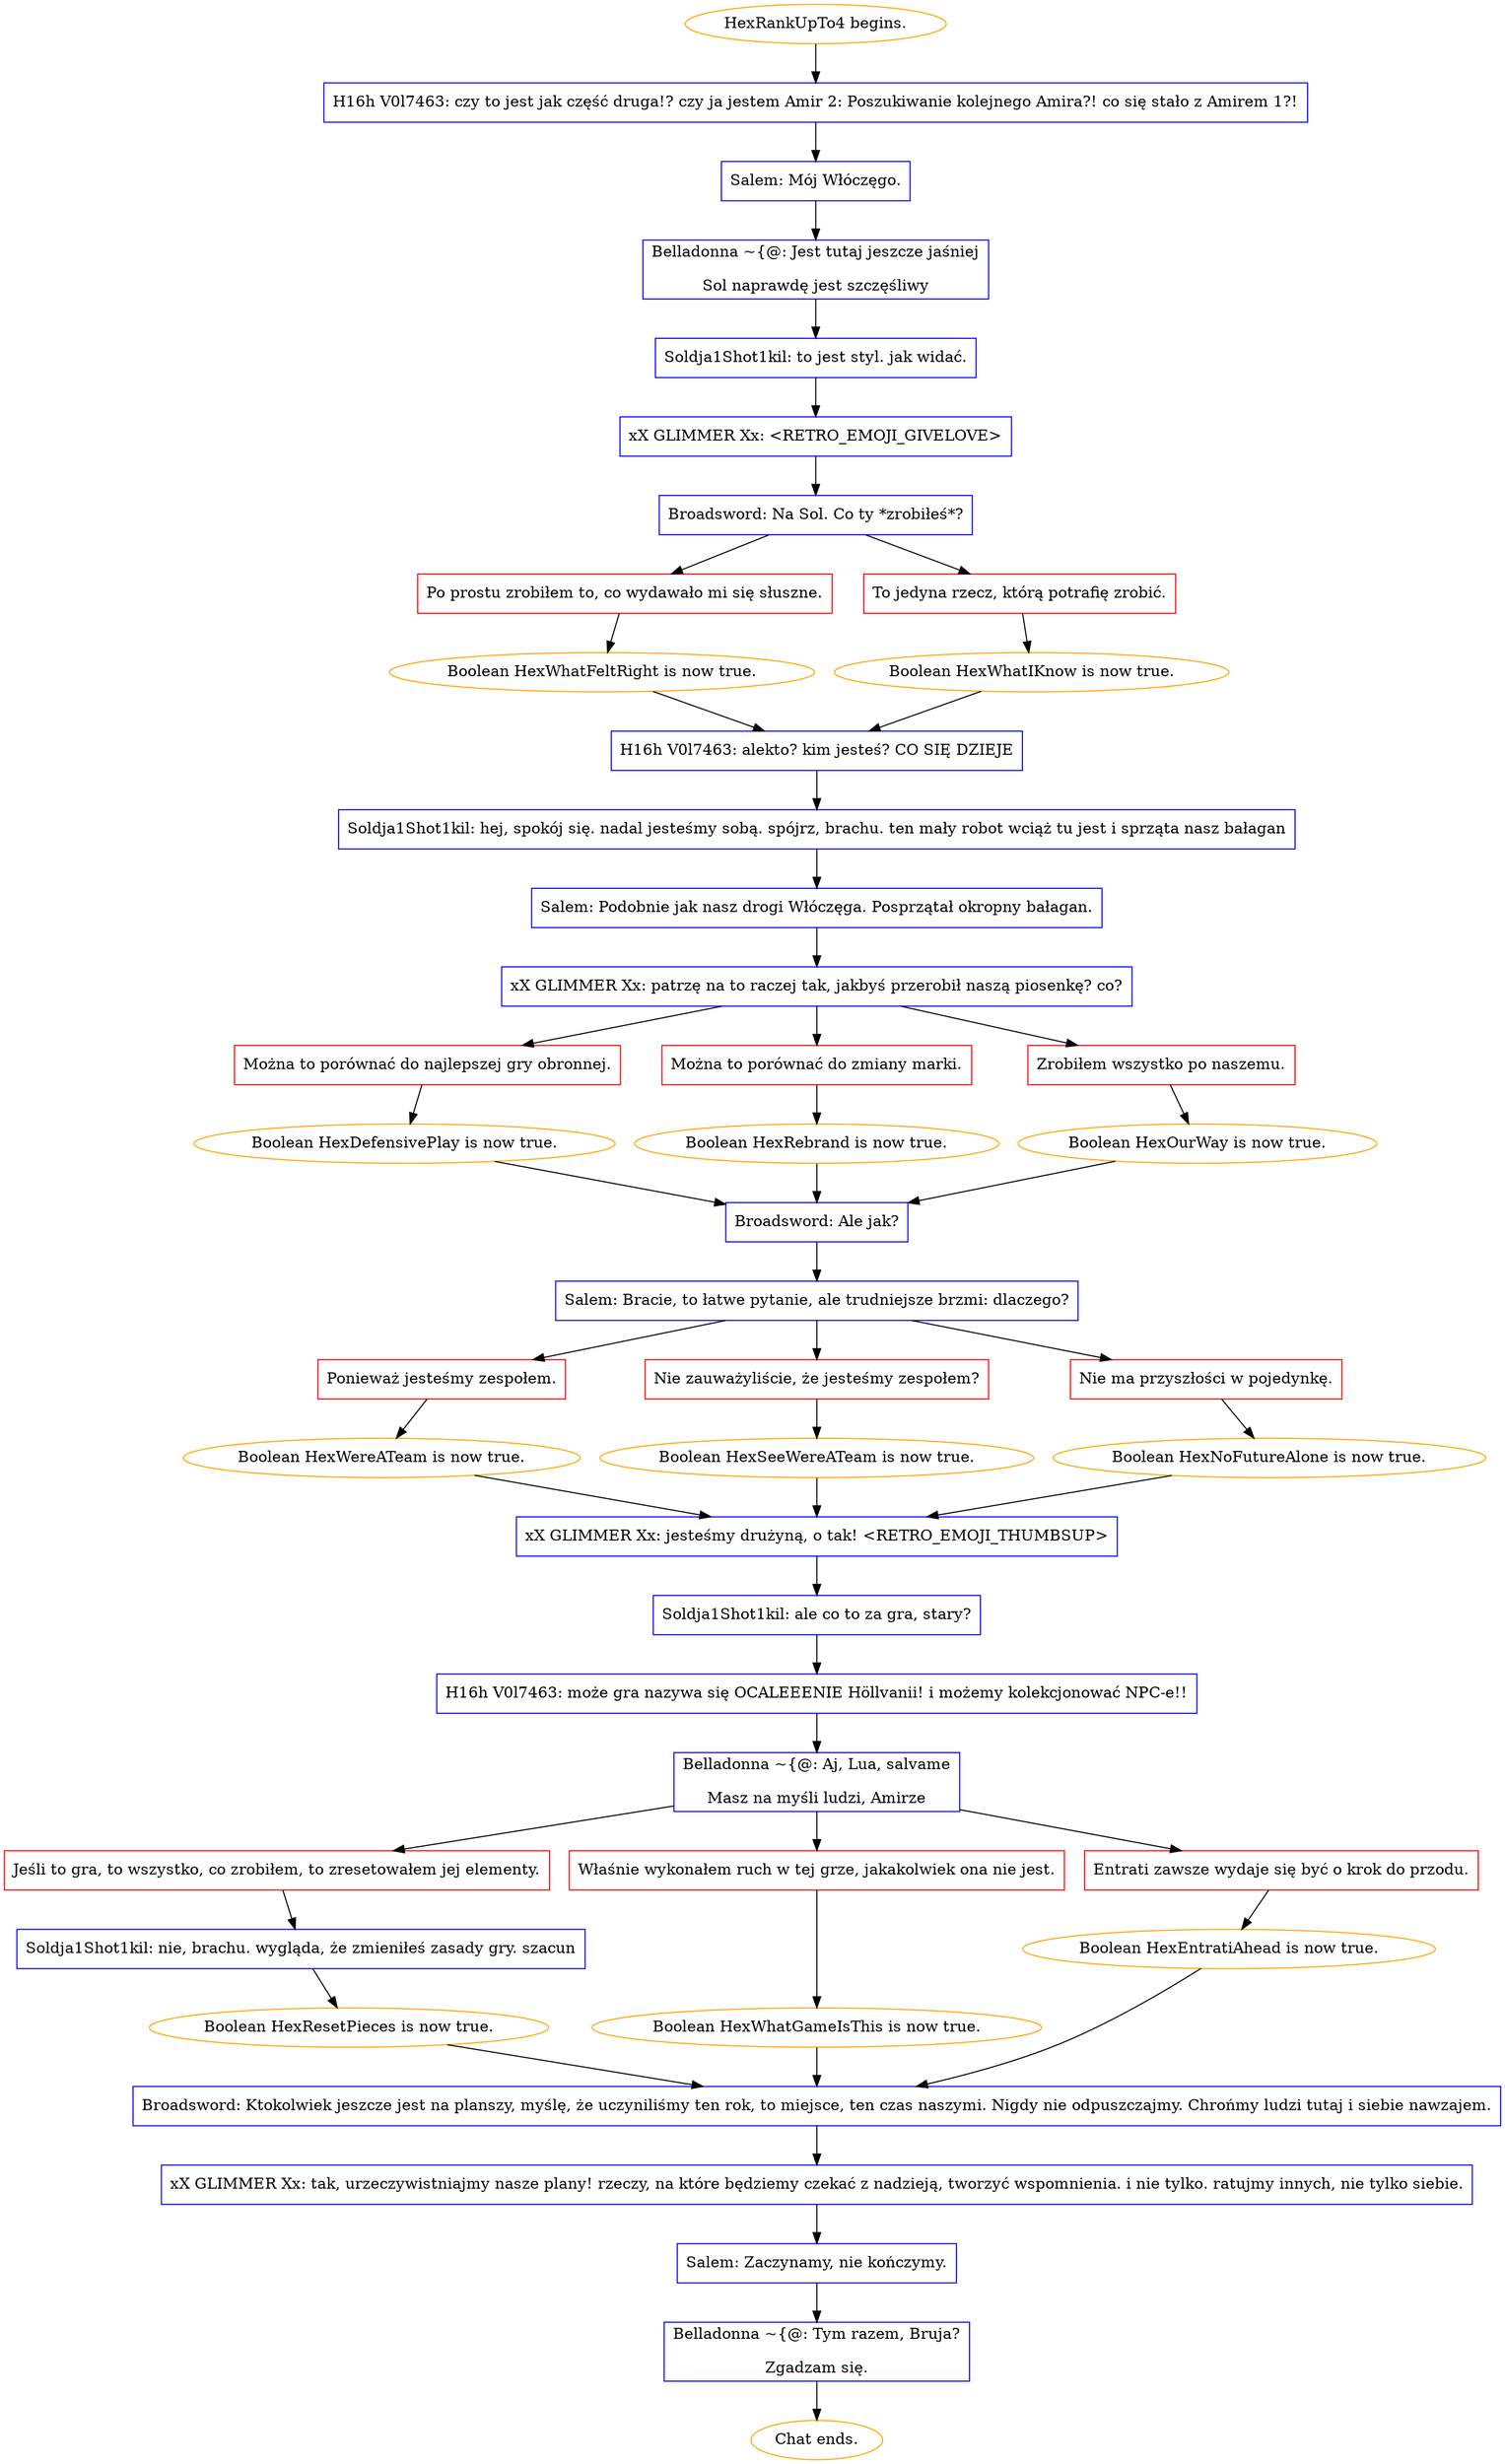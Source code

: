 digraph {
	"HexRankUpTo4 begins." [color=orange];
		"HexRankUpTo4 begins." -> j1218602807;
	j1218602807 [label="H16h V0l7463: czy to jest jak część druga!? czy ja jestem Amir 2: Poszukiwanie kolejnego Amira?! co się stało z Amirem 1?!",shape=box,color=blue];
		j1218602807 -> j2427107319;
	j2427107319 [label="Salem: Mój Włóczęgo.",shape=box,color=blue];
		j2427107319 -> j611892882;
	j611892882 [label="Belladonna ~{@: Jest tutaj jeszcze jaśniej
Sol naprawdę jest szczęśliwy",shape=box,color=blue];
		j611892882 -> j4031476948;
	j4031476948 [label="Soldja1Shot1kil: to jest styl. jak widać.",shape=box,color=blue];
		j4031476948 -> j3192458179;
	j3192458179 [label="xX GLIMMER Xx: <RETRO_EMOJI_GIVELOVE>",shape=box,color=blue];
		j3192458179 -> j1331119301;
	j1331119301 [label="Broadsword: Na Sol. Co ty *zrobiłeś*?",shape=box,color=blue];
		j1331119301 -> j2713960586;
		j1331119301 -> j3991321227;
	j2713960586 [label="Po prostu zrobiłem to, co wydawało mi się słuszne.",shape=box,color=red];
		j2713960586 -> j709551222;
	j3991321227 [label="To jedyna rzecz, którą potrafię zrobić.",shape=box,color=red];
		j3991321227 -> j3468974139;
	j709551222 [label="Boolean HexWhatFeltRight is now true.",color=orange];
		j709551222 -> j781205098;
	j3468974139 [label="Boolean HexWhatIKnow is now true.",color=orange];
		j3468974139 -> j781205098;
	j781205098 [label="H16h V0l7463: alekto? kim jesteś? CO SIĘ DZIEJE",shape=box,color=blue];
		j781205098 -> j1169499968;
	j1169499968 [label="Soldja1Shot1kil: hej, spokój się. nadal jesteśmy sobą. spójrz, brachu. ten mały robot wciąż tu jest i sprząta nasz bałagan",shape=box,color=blue];
		j1169499968 -> j108956982;
	j108956982 [label="Salem: Podobnie jak nasz drogi Włóczęga. Posprzątał okropny bałagan.",shape=box,color=blue];
		j108956982 -> j2268584863;
	j2268584863 [label="xX GLIMMER Xx: patrzę na to raczej tak, jakbyś przerobił naszą piosenkę? co?",shape=box,color=blue];
		j2268584863 -> j3563778817;
		j2268584863 -> j4225114684;
		j2268584863 -> j52886898;
	j3563778817 [label="Można to porównać do najlepszej gry obronnej.",shape=box,color=red];
		j3563778817 -> j2906576430;
	j4225114684 [label="Można to porównać do zmiany marki.",shape=box,color=red];
		j4225114684 -> j3464188555;
	j52886898 [label="Zrobiłem wszystko po naszemu.",shape=box,color=red];
		j52886898 -> j3862161193;
	j2906576430 [label="Boolean HexDefensivePlay is now true.",color=orange];
		j2906576430 -> j1280854570;
	j3464188555 [label="Boolean HexRebrand is now true.",color=orange];
		j3464188555 -> j1280854570;
	j3862161193 [label="Boolean HexOurWay is now true.",color=orange];
		j3862161193 -> j1280854570;
	j1280854570 [label="Broadsword: Ale jak?",shape=box,color=blue];
		j1280854570 -> j2671410201;
	j2671410201 [label="Salem: Bracie, to łatwe pytanie, ale trudniejsze brzmi: dlaczego?",shape=box,color=blue];
		j2671410201 -> j301021612;
		j2671410201 -> j1515636134;
		j2671410201 -> j538750169;
	j301021612 [label="Ponieważ jesteśmy zespołem.",shape=box,color=red];
		j301021612 -> j3835503118;
	j1515636134 [label="Nie zauważyliście, że jesteśmy zespołem?",shape=box,color=red];
		j1515636134 -> j2222586082;
	j538750169 [label="Nie ma przyszłości w pojedynkę.",shape=box,color=red];
		j538750169 -> j3837631571;
	j3835503118 [label="Boolean HexWereATeam is now true.",color=orange];
		j3835503118 -> j1349435107;
	j2222586082 [label="Boolean HexSeeWereATeam is now true.",color=orange];
		j2222586082 -> j1349435107;
	j3837631571 [label="Boolean HexNoFutureAlone is now true.",color=orange];
		j3837631571 -> j1349435107;
	j1349435107 [label="xX GLIMMER Xx: jesteśmy drużyną, o tak! <RETRO_EMOJI_THUMBSUP>",shape=box,color=blue];
		j1349435107 -> j2055578457;
	j2055578457 [label="Soldja1Shot1kil: ale co to za gra, stary?",shape=box,color=blue];
		j2055578457 -> j3702232344;
	j3702232344 [label="H16h V0l7463: może gra nazywa się OCALEEENIE Höllvanii! i możemy kolekcjonować NPC-e!!",shape=box,color=blue];
		j3702232344 -> j2827250146;
	j2827250146 [label="Belladonna ~{@: Aj, Lua, salvame
Masz na myśli ludzi, Amirze",shape=box,color=blue];
		j2827250146 -> j2754701942;
		j2827250146 -> j818526991;
		j2827250146 -> j3314579622;
	j2754701942 [label="Jeśli to gra, to wszystko, co zrobiłem, to zresetowałem jej elementy.",shape=box,color=red];
		j2754701942 -> j3044857425;
	j818526991 [label="Właśnie wykonałem ruch w tej grze, jakakolwiek ona nie jest.",shape=box,color=red];
		j818526991 -> j1846305202;
	j3314579622 [label="Entrati zawsze wydaje się być o krok do przodu.",shape=box,color=red];
		j3314579622 -> j3869323281;
	j3044857425 [label="Soldja1Shot1kil: nie, brachu. wygląda, że zmieniłeś zasady gry. szacun",shape=box,color=blue];
		j3044857425 -> j4043848060;
	j1846305202 [label="Boolean HexWhatGameIsThis is now true.",color=orange];
		j1846305202 -> j1386352384;
	j3869323281 [label="Boolean HexEntratiAhead is now true.",color=orange];
		j3869323281 -> j1386352384;
	j4043848060 [label="Boolean HexResetPieces is now true.",color=orange];
		j4043848060 -> j1386352384;
	j1386352384 [label="Broadsword: Ktokolwiek jeszcze jest na planszy, myślę, że uczyniliśmy ten rok, to miejsce, ten czas naszymi. Nigdy nie odpuszczajmy. Chrońmy ludzi tutaj i siebie nawzajem.",shape=box,color=blue];
		j1386352384 -> j1550127069;
	j1550127069 [label="xX GLIMMER Xx: tak, urzeczywistniajmy nasze plany! rzeczy, na które będziemy czekać z nadzieją, tworzyć wspomnienia. i nie tylko. ratujmy innych, nie tylko siebie.",shape=box,color=blue];
		j1550127069 -> j2571677617;
	j2571677617 [label="Salem: Zaczynamy, nie kończymy.",shape=box,color=blue];
		j2571677617 -> j2641775828;
	j2641775828 [label="Belladonna ~{@: Tym razem, Bruja?
Zgadzam się.",shape=box,color=blue];
		j2641775828 -> "Chat ends.";
	"Chat ends." [color=orange];
}